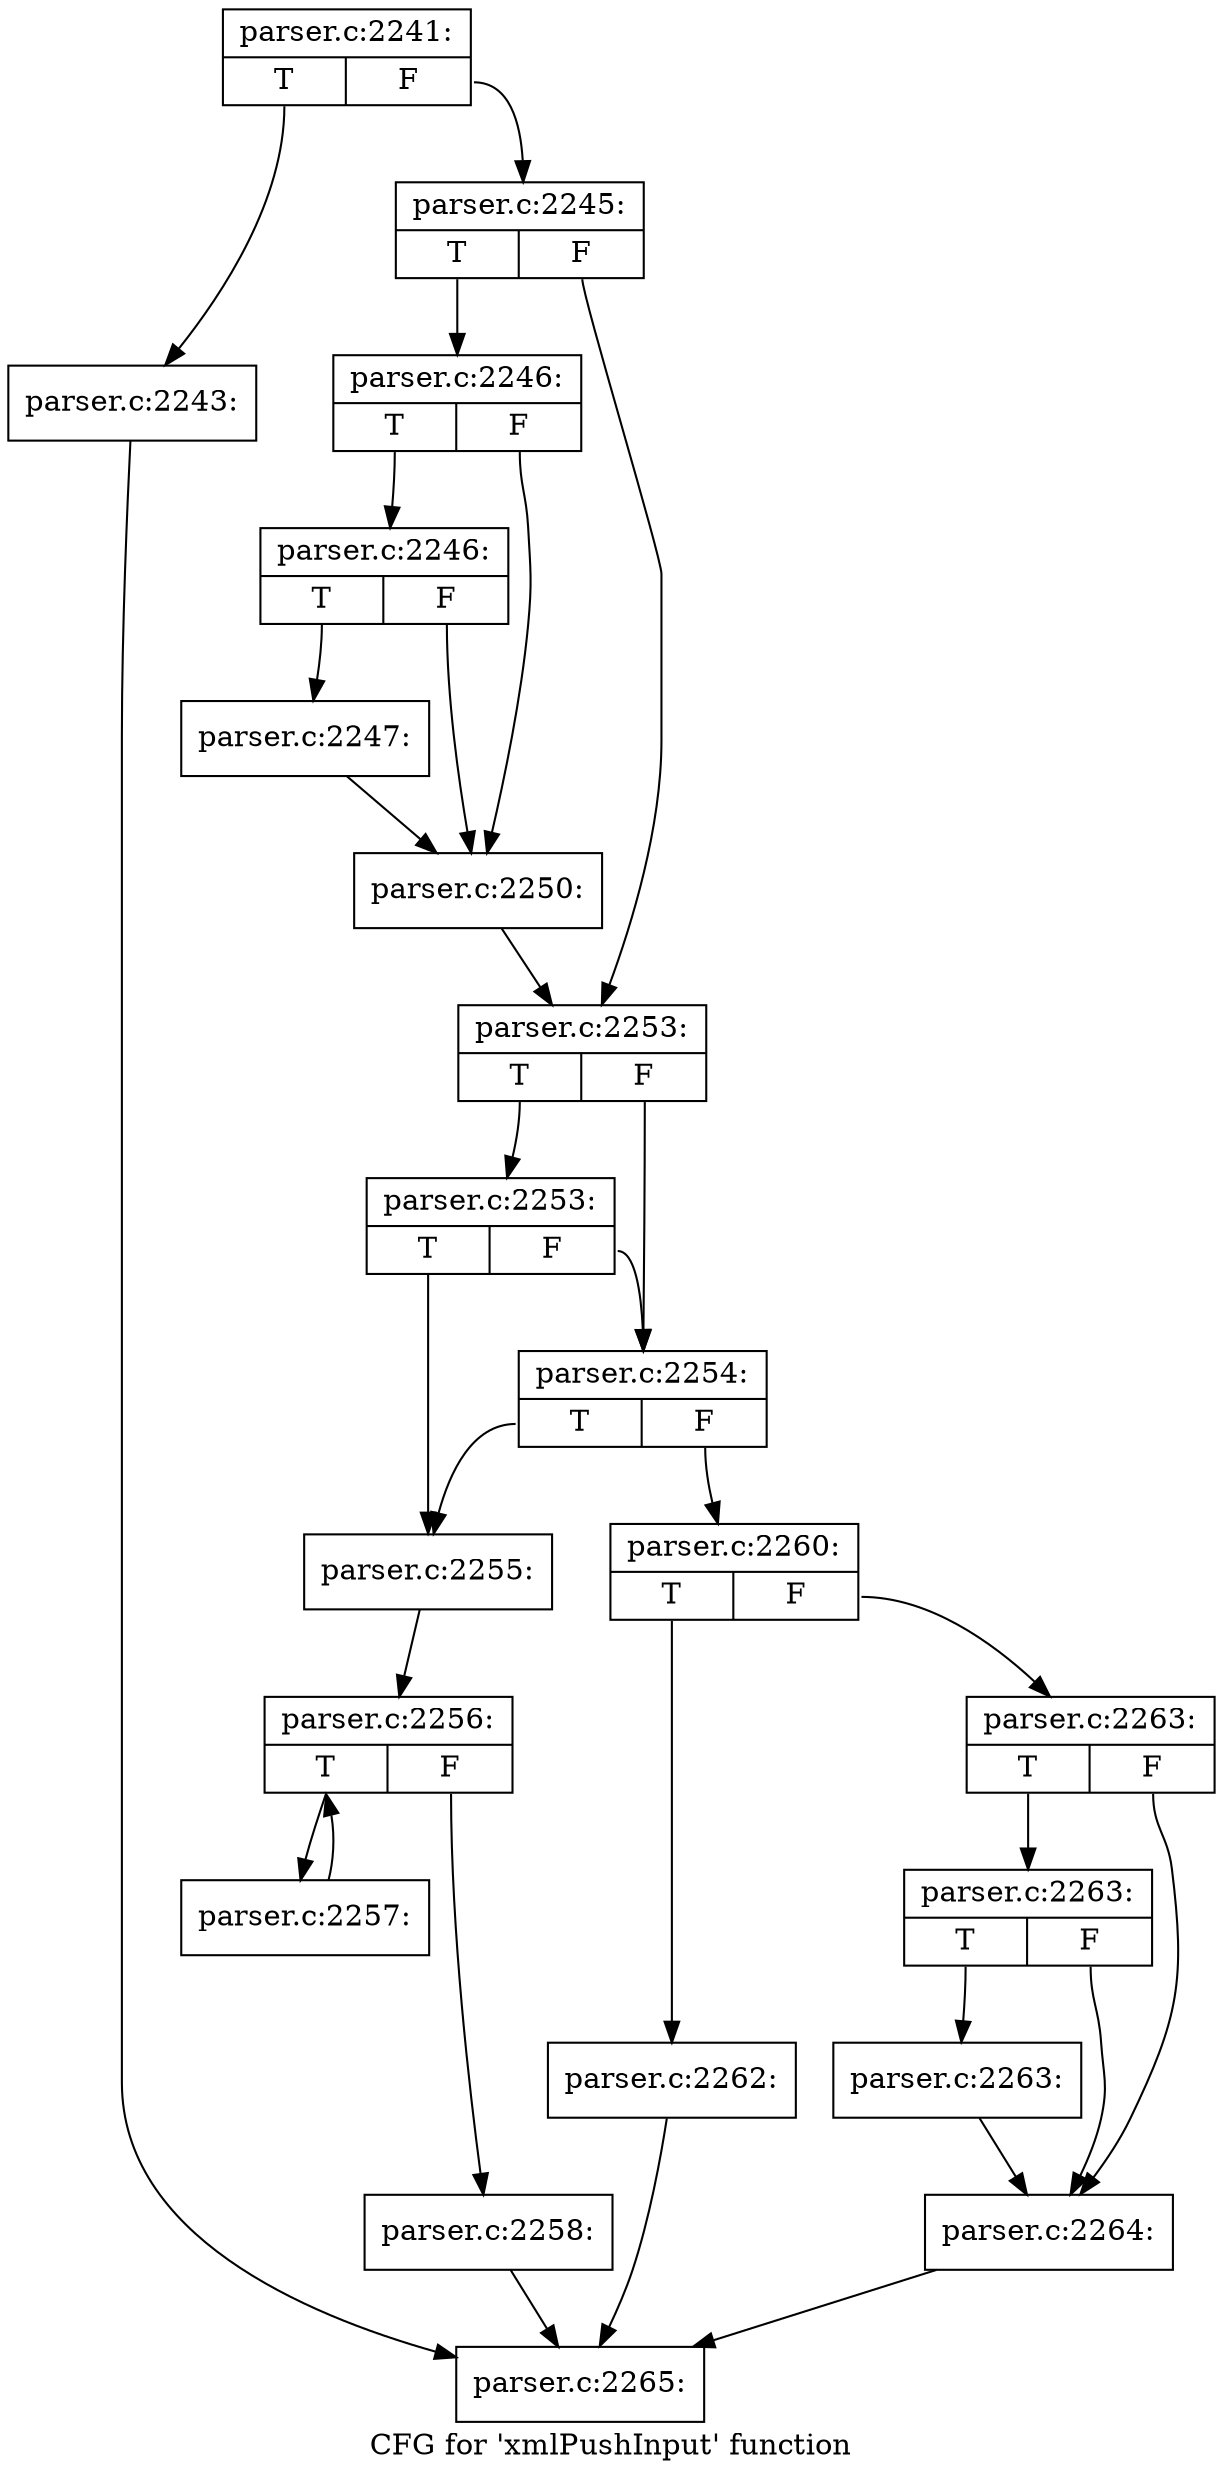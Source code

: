 digraph "CFG for 'xmlPushInput' function" {
	label="CFG for 'xmlPushInput' function";

	Node0x55d73b78f0e0 [shape=record,label="{parser.c:2241:|{<s0>T|<s1>F}}"];
	Node0x55d73b78f0e0:s0 -> Node0x55d73b7987c0;
	Node0x55d73b78f0e0:s1 -> Node0x55d73b798810;
	Node0x55d73b7987c0 [shape=record,label="{parser.c:2243:}"];
	Node0x55d73b7987c0 -> Node0x55d73b797340;
	Node0x55d73b798810 [shape=record,label="{parser.c:2245:|{<s0>T|<s1>F}}"];
	Node0x55d73b798810:s0 -> Node0x55d73b798cd0;
	Node0x55d73b798810:s1 -> Node0x55d73b798d20;
	Node0x55d73b798cd0 [shape=record,label="{parser.c:2246:|{<s0>T|<s1>F}}"];
	Node0x55d73b798cd0:s0 -> Node0x55d73b7990c0;
	Node0x55d73b798cd0:s1 -> Node0x55d73b799070;
	Node0x55d73b7990c0 [shape=record,label="{parser.c:2246:|{<s0>T|<s1>F}}"];
	Node0x55d73b7990c0:s0 -> Node0x55d73b799020;
	Node0x55d73b7990c0:s1 -> Node0x55d73b799070;
	Node0x55d73b799020 [shape=record,label="{parser.c:2247:}"];
	Node0x55d73b799020 -> Node0x55d73b799070;
	Node0x55d73b799070 [shape=record,label="{parser.c:2250:}"];
	Node0x55d73b799070 -> Node0x55d73b798d20;
	Node0x55d73b798d20 [shape=record,label="{parser.c:2253:|{<s0>T|<s1>F}}"];
	Node0x55d73b798d20:s0 -> Node0x55d73b79bd50;
	Node0x55d73b798d20:s1 -> Node0x55d73b79bcd0;
	Node0x55d73b79bd50 [shape=record,label="{parser.c:2253:|{<s0>T|<s1>F}}"];
	Node0x55d73b79bd50:s0 -> Node0x55d73b79bc30;
	Node0x55d73b79bd50:s1 -> Node0x55d73b79bcd0;
	Node0x55d73b79bcd0 [shape=record,label="{parser.c:2254:|{<s0>T|<s1>F}}"];
	Node0x55d73b79bcd0:s0 -> Node0x55d73b79bc30;
	Node0x55d73b79bcd0:s1 -> Node0x55d73b79bc80;
	Node0x55d73b79bc30 [shape=record,label="{parser.c:2255:}"];
	Node0x55d73b79bc30 -> Node0x55d73b79cbb0;
	Node0x55d73b79cbb0 [shape=record,label="{parser.c:2256:|{<s0>T|<s1>F}}"];
	Node0x55d73b79cbb0:s0 -> Node0x55d73b79d0a0;
	Node0x55d73b79cbb0:s1 -> Node0x55d73b79cdd0;
	Node0x55d73b79d0a0 [shape=record,label="{parser.c:2257:}"];
	Node0x55d73b79d0a0 -> Node0x55d73b79cbb0;
	Node0x55d73b79cdd0 [shape=record,label="{parser.c:2258:}"];
	Node0x55d73b79cdd0 -> Node0x55d73b797340;
	Node0x55d73b79bc80 [shape=record,label="{parser.c:2260:|{<s0>T|<s1>F}}"];
	Node0x55d73b79bc80:s0 -> Node0x55d73b79d8e0;
	Node0x55d73b79bc80:s1 -> Node0x55d73b79d930;
	Node0x55d73b79d8e0 [shape=record,label="{parser.c:2262:}"];
	Node0x55d73b79d8e0 -> Node0x55d73b797340;
	Node0x55d73b79d930 [shape=record,label="{parser.c:2263:|{<s0>T|<s1>F}}"];
	Node0x55d73b79d930:s0 -> Node0x55d73b79e7a0;
	Node0x55d73b79d930:s1 -> Node0x55d73b79e750;
	Node0x55d73b79e7a0 [shape=record,label="{parser.c:2263:|{<s0>T|<s1>F}}"];
	Node0x55d73b79e7a0:s0 -> Node0x55d73b79e700;
	Node0x55d73b79e7a0:s1 -> Node0x55d73b79e750;
	Node0x55d73b79e700 [shape=record,label="{parser.c:2263:}"];
	Node0x55d73b79e700 -> Node0x55d73b79e750;
	Node0x55d73b79e750 [shape=record,label="{parser.c:2264:}"];
	Node0x55d73b79e750 -> Node0x55d73b797340;
	Node0x55d73b797340 [shape=record,label="{parser.c:2265:}"];
}
